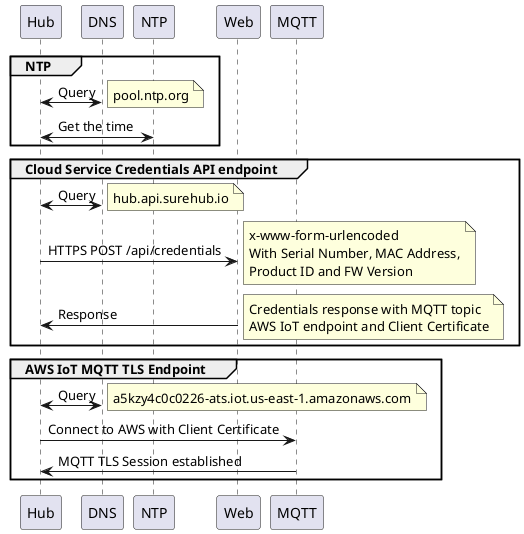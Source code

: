 @startuml
    group NTP
    Hub <-> DNS : Query
    note right: pool.ntp.org
    Hub <-> NTP : Get the time
    end group
    group Cloud Service Credentials API endpoint
    Hub <-> DNS : Query
    note right: hub.api.surehub.io
    Hub -> Web : HTTPS POST /api/credentials 
    note right 
        x-www-form-urlencoded
        With Serial Number, MAC Address,
        Product ID and FW Version
    end note
    Web -> Hub : Response
    note right
        Credentials response with MQTT topic
        AWS IoT endpoint and Client Certificate
    end note
    end group
    group AWS IoT MQTT TLS Endpoint
    Hub <-> DNS : Query
    note right: a5kzy4c0c0226-ats.iot.us-east-1.amazonaws.com
    Hub -> MQTT : Connect to AWS with Client Certificate
    MQTT -> Hub : MQTT TLS Session established
    end group
@enduml
